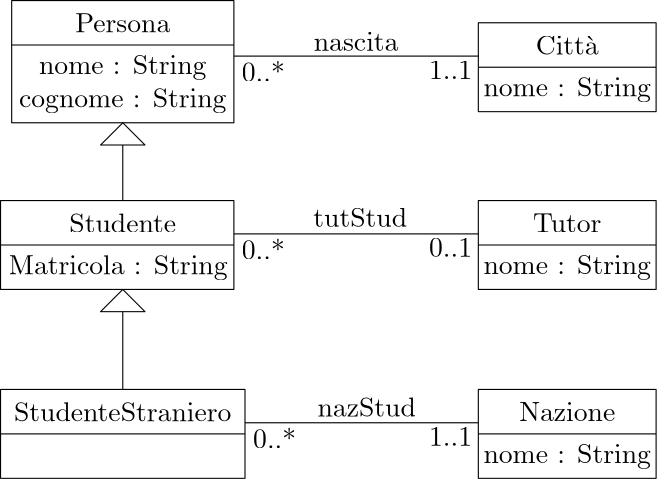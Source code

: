 <?xml version="1.0"?>
<!DOCTYPE ipe SYSTEM "ipe.dtd">
<ipe version="70218" creator="Ipe 7.2.28">
<info created="D:20240309134252" modified="D:20240309134622"/>
<ipestyle name="basic">
<symbol name="arrow/arc(spx)">
<path stroke="sym-stroke" fill="sym-stroke" pen="sym-pen">
0 0 m
-1 0.333 l
-1 -0.333 l
h
</path>
</symbol>
<symbol name="arrow/farc(spx)">
<path stroke="sym-stroke" fill="white" pen="sym-pen">
0 0 m
-1 0.333 l
-1 -0.333 l
h
</path>
</symbol>
<symbol name="arrow/ptarc(spx)">
<path stroke="sym-stroke" fill="sym-stroke" pen="sym-pen">
0 0 m
-1 0.333 l
-0.8 0 l
-1 -0.333 l
h
</path>
</symbol>
<symbol name="arrow/fptarc(spx)">
<path stroke="sym-stroke" fill="white" pen="sym-pen">
0 0 m
-1 0.333 l
-0.8 0 l
-1 -0.333 l
h
</path>
</symbol>
<symbol name="mark/circle(sx)" transformations="translations">
<path fill="sym-stroke">
0.6 0 0 0.6 0 0 e
0.4 0 0 0.4 0 0 e
</path>
</symbol>
<symbol name="mark/disk(sx)" transformations="translations">
<path fill="sym-stroke">
0.6 0 0 0.6 0 0 e
</path>
</symbol>
<symbol name="mark/fdisk(sfx)" transformations="translations">
<group>
<path fill="sym-fill">
0.5 0 0 0.5 0 0 e
</path>
<path fill="sym-stroke" fillrule="eofill">
0.6 0 0 0.6 0 0 e
0.4 0 0 0.4 0 0 e
</path>
</group>
</symbol>
<symbol name="mark/box(sx)" transformations="translations">
<path fill="sym-stroke" fillrule="eofill">
-0.6 -0.6 m
0.6 -0.6 l
0.6 0.6 l
-0.6 0.6 l
h
-0.4 -0.4 m
0.4 -0.4 l
0.4 0.4 l
-0.4 0.4 l
h
</path>
</symbol>
<symbol name="mark/square(sx)" transformations="translations">
<path fill="sym-stroke">
-0.6 -0.6 m
0.6 -0.6 l
0.6 0.6 l
-0.6 0.6 l
h
</path>
</symbol>
<symbol name="mark/fsquare(sfx)" transformations="translations">
<group>
<path fill="sym-fill">
-0.5 -0.5 m
0.5 -0.5 l
0.5 0.5 l
-0.5 0.5 l
h
</path>
<path fill="sym-stroke" fillrule="eofill">
-0.6 -0.6 m
0.6 -0.6 l
0.6 0.6 l
-0.6 0.6 l
h
-0.4 -0.4 m
0.4 -0.4 l
0.4 0.4 l
-0.4 0.4 l
h
</path>
</group>
</symbol>
<symbol name="mark/cross(sx)" transformations="translations">
<group>
<path fill="sym-stroke">
-0.43 -0.57 m
0.57 0.43 l
0.43 0.57 l
-0.57 -0.43 l
h
</path>
<path fill="sym-stroke">
-0.43 0.57 m
0.57 -0.43 l
0.43 -0.57 l
-0.57 0.43 l
h
</path>
</group>
</symbol>
<symbol name="arrow/fnormal(spx)">
<path stroke="sym-stroke" fill="white" pen="sym-pen">
0 0 m
-1 0.333 l
-1 -0.333 l
h
</path>
</symbol>
<symbol name="arrow/pointed(spx)">
<path stroke="sym-stroke" fill="sym-stroke" pen="sym-pen">
0 0 m
-1 0.333 l
-0.8 0 l
-1 -0.333 l
h
</path>
</symbol>
<symbol name="arrow/fpointed(spx)">
<path stroke="sym-stroke" fill="white" pen="sym-pen">
0 0 m
-1 0.333 l
-0.8 0 l
-1 -0.333 l
h
</path>
</symbol>
<symbol name="arrow/linear(spx)">
<path stroke="sym-stroke" pen="sym-pen">
-1 0.333 m
0 0 l
-1 -0.333 l
</path>
</symbol>
<symbol name="arrow/fdouble(spx)">
<path stroke="sym-stroke" fill="white" pen="sym-pen">
0 0 m
-1 0.333 l
-1 -0.333 l
h
-1 0 m
-2 0.333 l
-2 -0.333 l
h
</path>
</symbol>
<symbol name="arrow/double(spx)">
<path stroke="sym-stroke" fill="sym-stroke" pen="sym-pen">
0 0 m
-1 0.333 l
-1 -0.333 l
h
-1 0 m
-2 0.333 l
-2 -0.333 l
h
</path>
</symbol>
<symbol name="arrow/mid-normal(spx)">
<path stroke="sym-stroke" fill="sym-stroke" pen="sym-pen">
0.5 0 m
-0.5 0.333 l
-0.5 -0.333 l
h
</path>
</symbol>
<symbol name="arrow/mid-fnormal(spx)">
<path stroke="sym-stroke" fill="white" pen="sym-pen">
0.5 0 m
-0.5 0.333 l
-0.5 -0.333 l
h
</path>
</symbol>
<symbol name="arrow/mid-pointed(spx)">
<path stroke="sym-stroke" fill="sym-stroke" pen="sym-pen">
0.5 0 m
-0.5 0.333 l
-0.3 0 l
-0.5 -0.333 l
h
</path>
</symbol>
<symbol name="arrow/mid-fpointed(spx)">
<path stroke="sym-stroke" fill="white" pen="sym-pen">
0.5 0 m
-0.5 0.333 l
-0.3 0 l
-0.5 -0.333 l
h
</path>
</symbol>
<symbol name="arrow/mid-double(spx)">
<path stroke="sym-stroke" fill="sym-stroke" pen="sym-pen">
1 0 m
0 0.333 l
0 -0.333 l
h
0 0 m
-1 0.333 l
-1 -0.333 l
h
</path>
</symbol>
<symbol name="arrow/mid-fdouble(spx)">
<path stroke="sym-stroke" fill="white" pen="sym-pen">
1 0 m
0 0.333 l
0 -0.333 l
h
0 0 m
-1 0.333 l
-1 -0.333 l
h
</path>
</symbol>
<anglesize name="22.5 deg" value="22.5"/>
<anglesize name="30 deg" value="30"/>
<anglesize name="45 deg" value="45"/>
<anglesize name="60 deg" value="60"/>
<anglesize name="90 deg" value="90"/>
<arrowsize name="large" value="10"/>
<arrowsize name="small" value="5"/>
<arrowsize name="tiny" value="3"/>
<color name="blue" value="0 0 1"/>
<color name="brown" value="0.647 0.165 0.165"/>
<color name="darkblue" value="0 0 0.545"/>
<color name="darkcyan" value="0 0.545 0.545"/>
<color name="darkgray" value="0.663"/>
<color name="darkgreen" value="0 0.392 0"/>
<color name="darkmagenta" value="0.545 0 0.545"/>
<color name="darkorange" value="1 0.549 0"/>
<color name="darkred" value="0.545 0 0"/>
<color name="gold" value="1 0.843 0"/>
<color name="gray" value="0.745"/>
<color name="green" value="0 1 0"/>
<color name="lightblue" value="0.678 0.847 0.902"/>
<color name="lightcyan" value="0.878 1 1"/>
<color name="lightgray" value="0.827"/>
<color name="lightgreen" value="0.565 0.933 0.565"/>
<color name="lightyellow" value="1 1 0.878"/>
<color name="navy" value="0 0 0.502"/>
<color name="orange" value="1 0.647 0"/>
<color name="pink" value="1 0.753 0.796"/>
<color name="purple" value="0.627 0.125 0.941"/>
<color name="red" value="1 0 0"/>
<color name="seagreen" value="0.18 0.545 0.341"/>
<color name="turquoise" value="0.251 0.878 0.816"/>
<color name="violet" value="0.933 0.51 0.933"/>
<color name="yellow" value="1 1 0"/>
<dashstyle name="dash dot dotted" value="[4 2 1 2 1 2] 0"/>
<dashstyle name="dash dotted" value="[4 2 1 2] 0"/>
<dashstyle name="dashed" value="[4] 0"/>
<dashstyle name="dotted" value="[1 3] 0"/>
<gridsize name="10 pts (~3.5 mm)" value="10"/>
<gridsize name="14 pts (~5 mm)" value="14"/>
<gridsize name="16 pts (~6 mm)" value="16"/>
<gridsize name="20 pts (~7 mm)" value="20"/>
<gridsize name="28 pts (~10 mm)" value="28"/>
<gridsize name="32 pts (~12 mm)" value="32"/>
<gridsize name="4 pts" value="4"/>
<gridsize name="56 pts (~20 mm)" value="56"/>
<gridsize name="8 pts (~3 mm)" value="8"/>
<opacity name="10%" value="0.1"/>
<opacity name="30%" value="0.3"/>
<opacity name="50%" value="0.5"/>
<opacity name="75%" value="0.75"/>
<pen name="fat" value="1.2"/>
<pen name="heavier" value="0.8"/>
<pen name="ultrafat" value="2"/>
<symbolsize name="large" value="5"/>
<symbolsize name="small" value="2"/>
<symbolsize name="tiny" value="1.1"/>
<textsize name="Huge" value="\Huge"/>
<textsize name="LARGE" value="\LARGE"/>
<textsize name="Large" value="\Large"/>
<textsize name="footnote" value="\footnotesize"/>
<textsize name="huge" value="\huge"/>
<textsize name="large" value="\large"/>
<textsize name="script" value="\scriptsize"/>
<textsize name="small" value="\small"/>
<textsize name="tiny" value="\tiny"/>
<textstyle name="center" begin="\begin{center}" end="\end{center}"/>
<textstyle name="item" begin="\begin{itemize}\item{}" end="\end{itemize}"/>
<textstyle name="itemize" begin="\begin{itemize}" end="\end{itemize}"/>
<tiling name="falling" angle="-60" step="4" width="1"/>
<tiling name="rising" angle="30" step="4" width="1"/>
</ipestyle>
<page>
<layer name="alpha"/>
<view layers="alpha" active="alpha"/>
<text layer="alpha" matrix="1 0 0 1 -20 12" transformations="translations" pos="220 748" stroke="black" type="label" width="34.26" height="6.808" depth="0" halign="center" valign="center">Persona</text>
<text matrix="1 0 0 1 -20 -4" transformations="translations" pos="220 748" stroke="black" type="label" width="60.357" height="6.815" depth="1.93" halign="center" valign="center">nome : String</text>
<text matrix="1 0 0 1 -20 -16" transformations="translations" pos="220 748" stroke="black" type="label" width="74.748" height="6.815" depth="1.93" halign="center" valign="center">cognome : String</text>
<path matrix="1 0 0 1 44 60" stroke="0">
116 708 m
116 664 l
196 664 l
196 708 l
h
</path>
<path matrix="1 0 0 1 44 60" stroke="0">
196 692 m
116 692 l
</path>
<text matrix="1 0 0 1 -20 -60" transformations="translations" pos="220 748" stroke="black" type="label" width="38.467" height="6.918" depth="0" halign="center" valign="center">Studente</text>
<text matrix="1 0 0 1 -20 -76" transformations="translations" pos="220 748" stroke="black" type="label" width="82.247" height="6.926" depth="1.93" halign="center" valign="center">Matricola : String </text>
<path matrix="1 0 0 1 -100 -8" stroke="0">
256 704 m
256 672 l
340 672 l
340 704 l
h
</path>
<path matrix="1 0 0 1 -100 -8" stroke="0">
256 688 m
340 688 l
</path>
<text matrix="1 0 0 1 -20 -128" transformations="translations" pos="220 748" stroke="black" type="label" width="78.373" height="6.918" depth="0" halign="center" valign="center">StudenteStraniero</text>
<path stroke="0">
156 628 m
156 596 l
244 596 l
244 628 l
h
</path>
<path stroke="0">
156 612 m
244 612 l
</path>
<path stroke="0">
200 724 m
192 716 l
208 716 l
200 724 l
</path>
<path stroke="0">
200 716 m
200 696 l
</path>
<path matrix="1 0 0 1 0 -60" stroke="0">
200 724 m
192 716 l
208 716 l
200 724 l
</path>
<path stroke="0">
200 656 m
200 628 l
</path>
<text matrix="1 0 0 1 140 4" transformations="translations" pos="220 748" stroke="black" type="label" width="22.693" height="6.918" depth="0" halign="center" valign="center">Città</text>
<text matrix="1 0 0 1 140 -12" transformations="translations" pos="220 748" stroke="black" type="label" width="60.357" height="6.815" depth="1.93" halign="center" valign="center">nome : String</text>
<path matrix="1 0 0 1 -4 -8" stroke="0">
332 768 m
332 736 l
396 736 l
396 768 l
h
</path>
<path matrix="1 0 0 1 -4 -8" stroke="0">
332 752 m
396 752 l
</path>
<text matrix="1 0 0 1 140 -60" transformations="translations" pos="220 748" stroke="black" type="label" width="24.658" height="6.808" depth="0" halign="center" valign="center">Tutor</text>
<text matrix="1 0 0 1 140 -76" transformations="translations" pos="220 748" stroke="black" type="label" width="60.357" height="6.815" depth="1.93" halign="center" valign="center">nome : String</text>
<path matrix="1 0 0 1 -4 -72" stroke="0">
332 768 m
332 736 l
396 736 l
396 768 l
h
</path>
<path matrix="1 0 0 1 -4 -72" stroke="0">
332 752 m
396 752 l
</path>
<text matrix="1 0 0 1 140 -128" transformations="translations" pos="220 748" stroke="black" type="label" width="34.593" height="6.808" depth="0" halign="center" valign="center">Nazione</text>
<text matrix="1 0 0 1 140 -144" transformations="translations" pos="220 748" stroke="black" type="label" width="60.357" height="6.815" depth="1.93" halign="center" valign="center">nome : String</text>
<path matrix="1 0 0 1 -4 -140" stroke="0">
332 768 m
332 736 l
396 736 l
396 768 l
h
</path>
<path matrix="1 0 0 1 -4 -140" stroke="0">
332 752 m
396 752 l
</path>
<path stroke="0">
328 748 m
240 748 l
</path>
<path stroke="0">
328 684 m
240 684 l
</path>
<path stroke="0">
328 616 m
244 616 l
</path>
<text matrix="1 0 0 1 64 5.22952" transformations="translations" pos="220 748" stroke="black" type="label" width="30.497" height="6.654" depth="0" halign="center" valign="center">nascita</text>
<text matrix="1 0 0 1 65.4819 -57.9487" transformations="translations" pos="220 748" stroke="black" type="label" width="33.762" height="6.918" depth="0" halign="center" valign="center">tutStud</text>
<text matrix="1 0 0 1 67.8167 -126.245" transformations="translations" pos="220 748" stroke="black" type="label" width="35.423" height="6.918" depth="0" halign="center" valign="center">nazStud</text>
<text matrix="1 0 0 1 -9.75119 -16.2583" transformations="translations" pos="320 756" stroke="0" type="label" width="15.497" height="6.42" depth="0" valign="baseline">1..1</text>
<text matrix="1 0 0 1 -9.75119 -148.258" transformations="translations" pos="320 756" stroke="0" type="label" width="15.497" height="6.42" depth="0" valign="baseline">1..1</text>
<text matrix="1 0 0 1 -9.75119 -80.2583" transformations="translations" pos="320 756" stroke="0" type="label" width="15.497" height="6.42" depth="0" valign="baseline">0..1</text>
<text matrix="1 0 0 1 -77.1715 -17.1338" transformations="translations" pos="320 756" stroke="0" type="label" width="15.497" height="7.472" depth="0" valign="baseline">0..*</text>
<text matrix="1 0 0 1 -73.0854 -149.134" transformations="translations" pos="320 756" stroke="0" type="label" width="15.497" height="7.472" depth="0" valign="baseline">0..*</text>
<text matrix="1 0 0 1 -77.1715 -81.1338" transformations="translations" pos="320 756" stroke="0" type="label" width="15.497" height="7.472" depth="0" valign="baseline">0..*</text>
</page>
</ipe>
